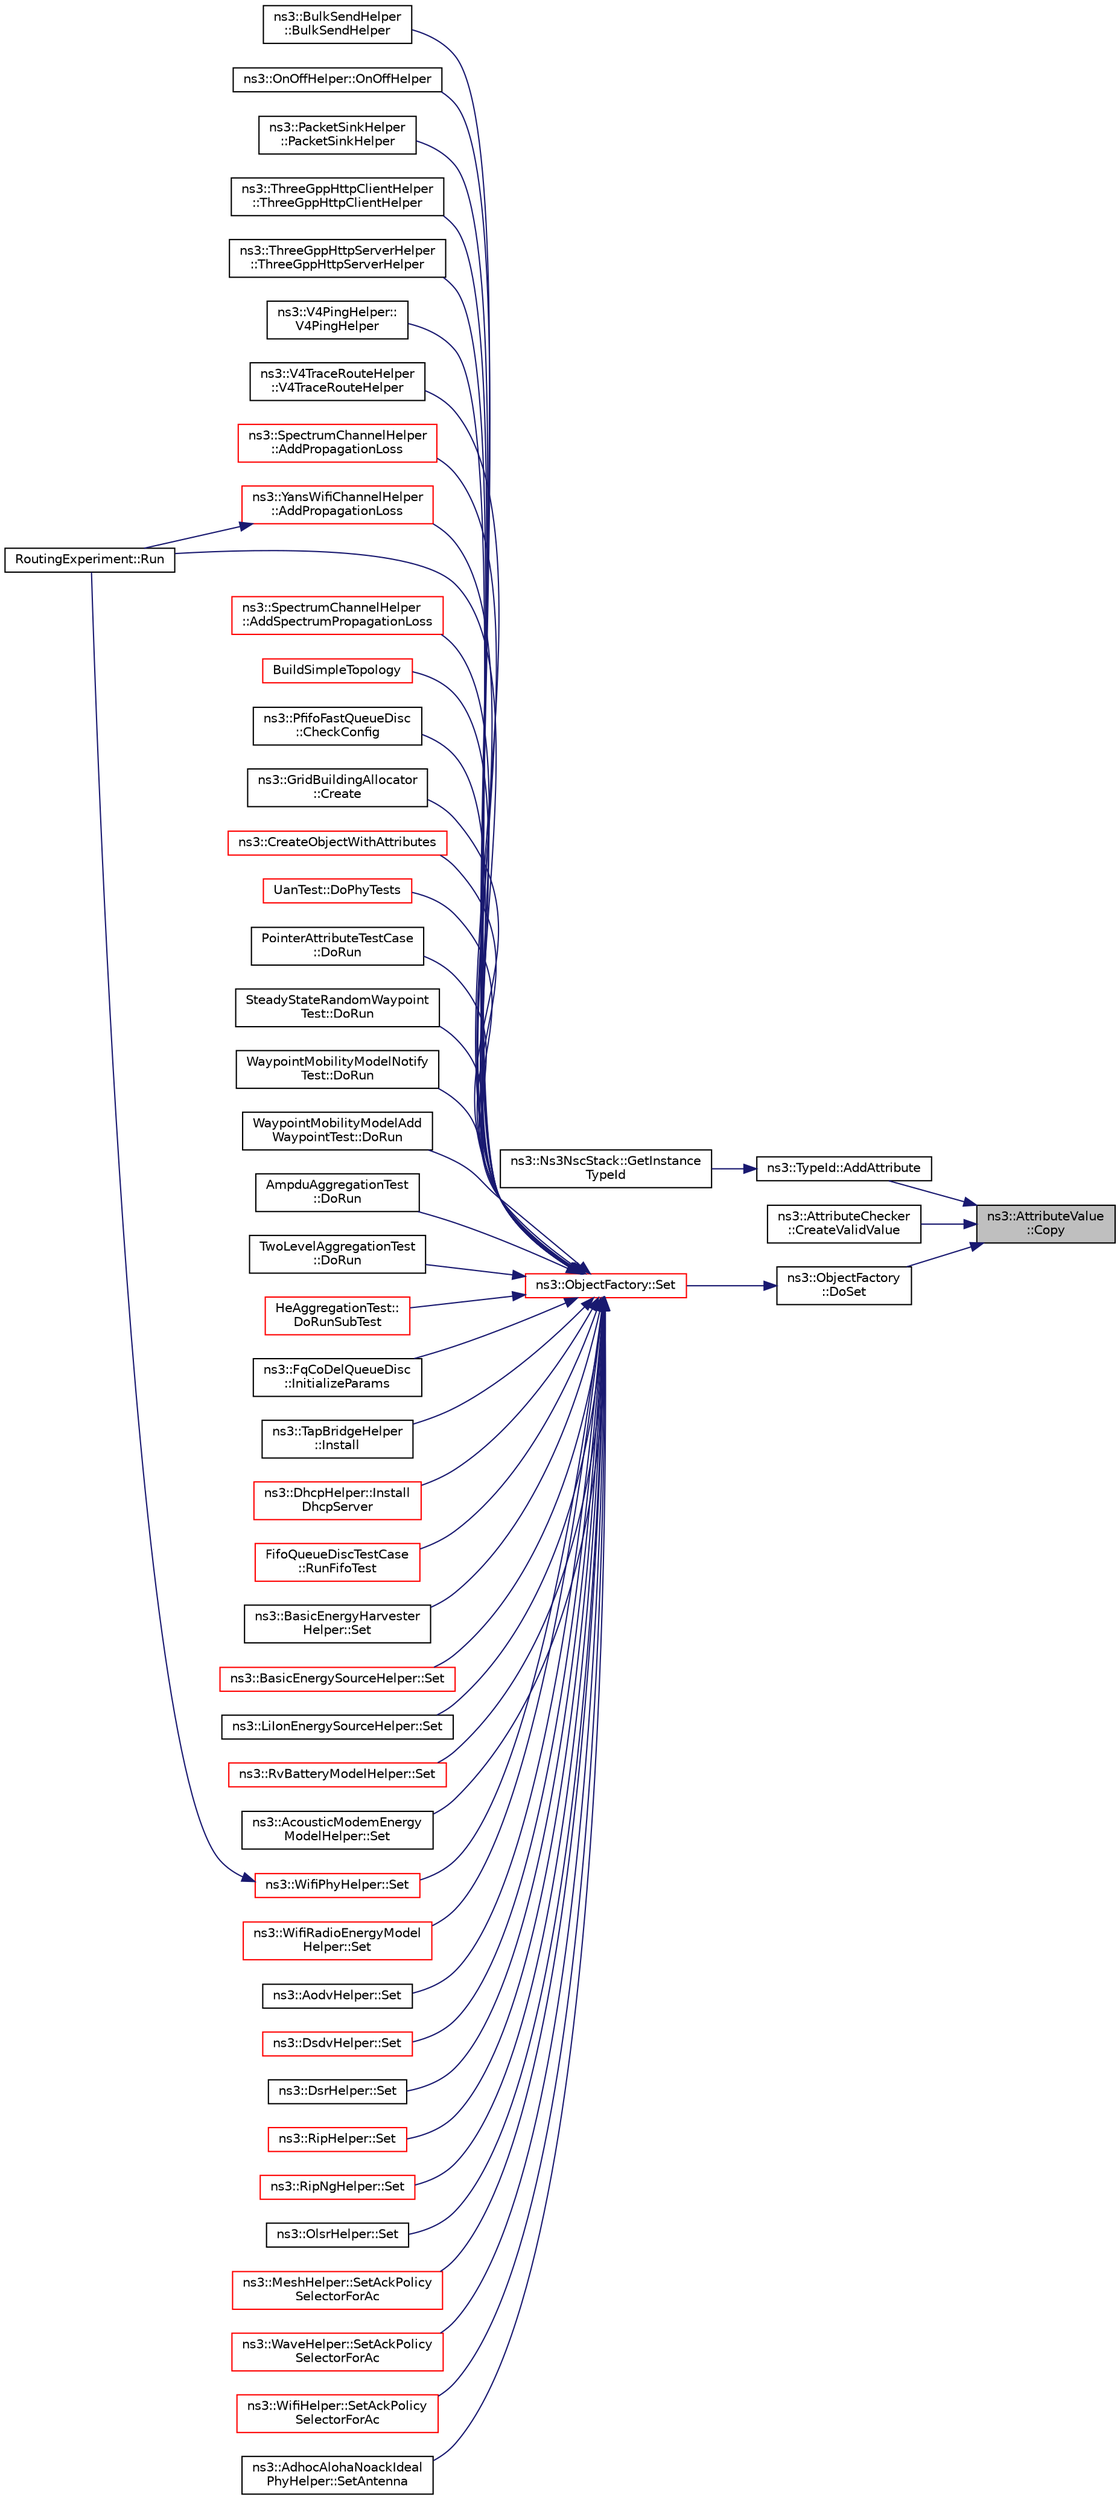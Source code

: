 digraph "ns3::AttributeValue::Copy"
{
 // LATEX_PDF_SIZE
  edge [fontname="Helvetica",fontsize="10",labelfontname="Helvetica",labelfontsize="10"];
  node [fontname="Helvetica",fontsize="10",shape=record];
  rankdir="RL";
  Node1 [label="ns3::AttributeValue\l::Copy",height=0.2,width=0.4,color="black", fillcolor="grey75", style="filled", fontcolor="black",tooltip=" "];
  Node1 -> Node2 [dir="back",color="midnightblue",fontsize="10",style="solid",fontname="Helvetica"];
  Node2 [label="ns3::TypeId::AddAttribute",height=0.2,width=0.4,color="black", fillcolor="white", style="filled",URL="$classns3_1_1_type_id.html#ad991df734fa67dacec701fe35b58c83b",tooltip="Record in this TypeId the fact that a new attribute exists."];
  Node2 -> Node3 [dir="back",color="midnightblue",fontsize="10",style="solid",fontname="Helvetica"];
  Node3 [label="ns3::Ns3NscStack::GetInstance\lTypeId",height=0.2,width=0.4,color="black", fillcolor="white", style="filled",URL="$classns3_1_1_ns3_nsc_stack.html#a30539dfb514195745465a3db164caf81",tooltip="Get the most derived TypeId for this Object."];
  Node1 -> Node4 [dir="back",color="midnightblue",fontsize="10",style="solid",fontname="Helvetica"];
  Node4 [label="ns3::AttributeChecker\l::CreateValidValue",height=0.2,width=0.4,color="black", fillcolor="white", style="filled",URL="$classns3_1_1_attribute_checker.html#a82d5138fe7dbaf3fc47d84c8032e9147",tooltip="Create a valid value from the argument value, or reinterpret the argument as a string."];
  Node1 -> Node5 [dir="back",color="midnightblue",fontsize="10",style="solid",fontname="Helvetica"];
  Node5 [label="ns3::ObjectFactory\l::DoSet",height=0.2,width=0.4,color="black", fillcolor="white", style="filled",URL="$classns3_1_1_object_factory.html#aadb67a8cecc138001fd042e4960123f3",tooltip="Set an attribute to be set during construction."];
  Node5 -> Node6 [dir="back",color="midnightblue",fontsize="10",style="solid",fontname="Helvetica"];
  Node6 [label="ns3::ObjectFactory::Set",height=0.2,width=0.4,color="red", fillcolor="white", style="filled",URL="$classns3_1_1_object_factory.html#a3c9d5ed564f08ab4427e113bcc48e1d4",tooltip="Set an attribute to be set during construction."];
  Node6 -> Node7 [dir="back",color="midnightblue",fontsize="10",style="solid",fontname="Helvetica"];
  Node7 [label="ns3::BulkSendHelper\l::BulkSendHelper",height=0.2,width=0.4,color="black", fillcolor="white", style="filled",URL="$classns3_1_1_bulk_send_helper.html#ad2ce134f59fa593314538b8731ae6977",tooltip="Create an BulkSendHelper to make it easier to work with BulkSendApplications."];
  Node6 -> Node8 [dir="back",color="midnightblue",fontsize="10",style="solid",fontname="Helvetica"];
  Node8 [label="ns3::OnOffHelper::OnOffHelper",height=0.2,width=0.4,color="black", fillcolor="white", style="filled",URL="$classns3_1_1_on_off_helper.html#a4288a3cf8b5e4b41eb513a226b948fc6",tooltip="Create an OnOffHelper to make it easier to work with OnOffApplications."];
  Node6 -> Node9 [dir="back",color="midnightblue",fontsize="10",style="solid",fontname="Helvetica"];
  Node9 [label="ns3::PacketSinkHelper\l::PacketSinkHelper",height=0.2,width=0.4,color="black", fillcolor="white", style="filled",URL="$classns3_1_1_packet_sink_helper.html#ab5bb6dd697dd00333357314302969935",tooltip="Create a PacketSinkHelper to make it easier to work with PacketSinkApplications."];
  Node6 -> Node10 [dir="back",color="midnightblue",fontsize="10",style="solid",fontname="Helvetica"];
  Node10 [label="ns3::ThreeGppHttpClientHelper\l::ThreeGppHttpClientHelper",height=0.2,width=0.4,color="black", fillcolor="white", style="filled",URL="$classns3_1_1_three_gpp_http_client_helper.html#a3456be23f2745cef8ab35688b6a04b24",tooltip="Create a ThreeGppHttpClientHelper to make it easier to work with ThreeGppHttpClient applications."];
  Node6 -> Node11 [dir="back",color="midnightblue",fontsize="10",style="solid",fontname="Helvetica"];
  Node11 [label="ns3::ThreeGppHttpServerHelper\l::ThreeGppHttpServerHelper",height=0.2,width=0.4,color="black", fillcolor="white", style="filled",URL="$classns3_1_1_three_gpp_http_server_helper.html#a1c3b916c39a3bd8cf36757ee9cfcd1c1",tooltip="Create a ThreeGppHttpServerHelper to make it easier to work with ThreeGppHttpServer applications."];
  Node6 -> Node12 [dir="back",color="midnightblue",fontsize="10",style="solid",fontname="Helvetica"];
  Node12 [label="ns3::V4PingHelper::\lV4PingHelper",height=0.2,width=0.4,color="black", fillcolor="white", style="filled",URL="$classns3_1_1_v4_ping_helper.html#ad0e02b0088effb423d2c7fc6cd637529",tooltip="Create a V4PingHelper which is used to make life easier for people wanting to use ping Applications."];
  Node6 -> Node13 [dir="back",color="midnightblue",fontsize="10",style="solid",fontname="Helvetica"];
  Node13 [label="ns3::V4TraceRouteHelper\l::V4TraceRouteHelper",height=0.2,width=0.4,color="black", fillcolor="white", style="filled",URL="$classns3_1_1_v4_trace_route_helper.html#aaa8742d66bd2667814f4336c85454f95",tooltip="Create a V4TraceRouteHelper which is used to make life easier for people wanting to use TraceRoute."];
  Node6 -> Node14 [dir="back",color="midnightblue",fontsize="10",style="solid",fontname="Helvetica"];
  Node14 [label="ns3::SpectrumChannelHelper\l::AddPropagationLoss",height=0.2,width=0.4,color="red", fillcolor="white", style="filled",URL="$classns3_1_1_spectrum_channel_helper.html#ab23845170770bda5be7ee8a2b42c452b",tooltip=" "];
  Node6 -> Node16 [dir="back",color="midnightblue",fontsize="10",style="solid",fontname="Helvetica"];
  Node16 [label="ns3::YansWifiChannelHelper\l::AddPropagationLoss",height=0.2,width=0.4,color="red", fillcolor="white", style="filled",URL="$classns3_1_1_yans_wifi_channel_helper.html#a71c64d54e148b43698c65736e1c77156",tooltip=" "];
  Node16 -> Node23 [dir="back",color="midnightblue",fontsize="10",style="solid",fontname="Helvetica"];
  Node23 [label="RoutingExperiment::Run",height=0.2,width=0.4,color="black", fillcolor="white", style="filled",URL="$class_routing_experiment.html#a622c04e410004c2b738f0320ae1d16c2",tooltip=" "];
  Node6 -> Node26 [dir="back",color="midnightblue",fontsize="10",style="solid",fontname="Helvetica"];
  Node26 [label="ns3::SpectrumChannelHelper\l::AddSpectrumPropagationLoss",height=0.2,width=0.4,color="red", fillcolor="white", style="filled",URL="$classns3_1_1_spectrum_channel_helper.html#a135e8ad3b8399671db56d112929f9611",tooltip=" "];
  Node6 -> Node28 [dir="back",color="midnightblue",fontsize="10",style="solid",fontname="Helvetica"];
  Node28 [label="BuildSimpleTopology",height=0.2,width=0.4,color="red", fillcolor="white", style="filled",URL="$error-model-test-suite_8cc.html#af6fe24088bb4cfa248fc1b0bad6e1dfc",tooltip=" "];
  Node6 -> Node31 [dir="back",color="midnightblue",fontsize="10",style="solid",fontname="Helvetica"];
  Node31 [label="ns3::PfifoFastQueueDisc\l::CheckConfig",height=0.2,width=0.4,color="black", fillcolor="white", style="filled",URL="$classns3_1_1_pfifo_fast_queue_disc.html#a9fa5e68b79b7431cd734f4e8845bdced",tooltip="Check whether the current configuration is correct."];
  Node6 -> Node32 [dir="back",color="midnightblue",fontsize="10",style="solid",fontname="Helvetica"];
  Node32 [label="ns3::GridBuildingAllocator\l::Create",height=0.2,width=0.4,color="black", fillcolor="white", style="filled",URL="$classns3_1_1_grid_building_allocator.html#a96c6e3b69f0cfea04fe1f40b5f160f3e",tooltip="Create a set of buildings allocated on a grid."];
  Node6 -> Node33 [dir="back",color="midnightblue",fontsize="10",style="solid",fontname="Helvetica"];
  Node33 [label="ns3::CreateObjectWithAttributes",height=0.2,width=0.4,color="red", fillcolor="white", style="filled",URL="$group__object.html#ga5e123a3b16375808a629dc9834dee63e",tooltip="Allocate an Object on the heap and initialize with a set of attributes."];
  Node6 -> Node39 [dir="back",color="midnightblue",fontsize="10",style="solid",fontname="Helvetica"];
  Node39 [label="UanTest::DoPhyTests",height=0.2,width=0.4,color="red", fillcolor="white", style="filled",URL="$class_uan_test.html#af3bcfdc5efa92b7be46d78edf9f05931",tooltip="Phy test function."];
  Node6 -> Node41 [dir="back",color="midnightblue",fontsize="10",style="solid",fontname="Helvetica"];
  Node41 [label="PointerAttributeTestCase\l::DoRun",height=0.2,width=0.4,color="black", fillcolor="white", style="filled",URL="$class_pointer_attribute_test_case.html#a4dd7258b7c7146be0a0ba69b9b5633d9",tooltip="Implementation to actually run this TestCase."];
  Node6 -> Node42 [dir="back",color="midnightblue",fontsize="10",style="solid",fontname="Helvetica"];
  Node42 [label="SteadyStateRandomWaypoint\lTest::DoRun",height=0.2,width=0.4,color="black", fillcolor="white", style="filled",URL="$class_steady_state_random_waypoint_test.html#a06b559358eab241daa3a937a038729df",tooltip="Implementation to actually run this TestCase."];
  Node6 -> Node43 [dir="back",color="midnightblue",fontsize="10",style="solid",fontname="Helvetica"];
  Node43 [label="WaypointMobilityModelNotify\lTest::DoRun",height=0.2,width=0.4,color="black", fillcolor="white", style="filled",URL="$class_waypoint_mobility_model_notify_test.html#a3806dd9c9361141fade8ce51021e33ff",tooltip="Implementation to actually run this TestCase."];
  Node6 -> Node44 [dir="back",color="midnightblue",fontsize="10",style="solid",fontname="Helvetica"];
  Node44 [label="WaypointMobilityModelAdd\lWaypointTest::DoRun",height=0.2,width=0.4,color="black", fillcolor="white", style="filled",URL="$class_waypoint_mobility_model_add_waypoint_test.html#afab2502065d56508a1c71a8c78115c25",tooltip="Implementation to actually run this TestCase."];
  Node6 -> Node45 [dir="back",color="midnightblue",fontsize="10",style="solid",fontname="Helvetica"];
  Node45 [label="AmpduAggregationTest\l::DoRun",height=0.2,width=0.4,color="black", fillcolor="white", style="filled",URL="$class_ampdu_aggregation_test.html#a7414dc8d4dd982ab4c1eaadb5b2c693d",tooltip="Implementation to actually run this TestCase."];
  Node6 -> Node46 [dir="back",color="midnightblue",fontsize="10",style="solid",fontname="Helvetica"];
  Node46 [label="TwoLevelAggregationTest\l::DoRun",height=0.2,width=0.4,color="black", fillcolor="white", style="filled",URL="$class_two_level_aggregation_test.html#a40c6f5f8be6c48673d0bfd218d95afe0",tooltip="Implementation to actually run this TestCase."];
  Node6 -> Node47 [dir="back",color="midnightblue",fontsize="10",style="solid",fontname="Helvetica"];
  Node47 [label="HeAggregationTest::\lDoRunSubTest",height=0.2,width=0.4,color="red", fillcolor="white", style="filled",URL="$class_he_aggregation_test.html#a2a6873db3bb78489db82a54591b429f3",tooltip="Run test for a given buffer size."];
  Node6 -> Node49 [dir="back",color="midnightblue",fontsize="10",style="solid",fontname="Helvetica"];
  Node49 [label="ns3::FqCoDelQueueDisc\l::InitializeParams",height=0.2,width=0.4,color="black", fillcolor="white", style="filled",URL="$classns3_1_1_fq_co_del_queue_disc.html#ae4463340ee6d6a4c6d9a267ea9e3aa35",tooltip="Initialize parameters (if any) before the first packet is enqueued."];
  Node6 -> Node50 [dir="back",color="midnightblue",fontsize="10",style="solid",fontname="Helvetica"];
  Node50 [label="ns3::TapBridgeHelper\l::Install",height=0.2,width=0.4,color="black", fillcolor="white", style="filled",URL="$classns3_1_1_tap_bridge_helper.html#a9a9ad0612d3dbee6f7b9bd4c409daab2",tooltip="This method installs a TapBridge on the specified Node and forms the bridge with the NetDevice specif..."];
  Node6 -> Node51 [dir="back",color="midnightblue",fontsize="10",style="solid",fontname="Helvetica"];
  Node51 [label="ns3::DhcpHelper::Install\lDhcpServer",height=0.2,width=0.4,color="red", fillcolor="white", style="filled",URL="$classns3_1_1_dhcp_helper.html#a66f1b2a4405b7dc4af0cff05af14edea",tooltip="Install DHCP server of a node / NetDevice."];
  Node6 -> Node23 [dir="back",color="midnightblue",fontsize="10",style="solid",fontname="Helvetica"];
  Node6 -> Node53 [dir="back",color="midnightblue",fontsize="10",style="solid",fontname="Helvetica"];
  Node53 [label="FifoQueueDiscTestCase\l::RunFifoTest",height=0.2,width=0.4,color="red", fillcolor="white", style="filled",URL="$class_fifo_queue_disc_test_case.html#a086e32c51488a550051c4a3026e6baee",tooltip="Run test function."];
  Node6 -> Node55 [dir="back",color="midnightblue",fontsize="10",style="solid",fontname="Helvetica"];
  Node55 [label="ns3::BasicEnergyHarvester\lHelper::Set",height=0.2,width=0.4,color="black", fillcolor="white", style="filled",URL="$classns3_1_1_basic_energy_harvester_helper.html#a7af58efc3f174e0bc3f0be7618da42cb",tooltip=" "];
  Node6 -> Node56 [dir="back",color="midnightblue",fontsize="10",style="solid",fontname="Helvetica"];
  Node56 [label="ns3::BasicEnergySourceHelper::Set",height=0.2,width=0.4,color="red", fillcolor="white", style="filled",URL="$classns3_1_1_basic_energy_source_helper.html#aa07c8c1c4a4ced92b8fc51bf4be4de3f",tooltip=" "];
  Node6 -> Node61 [dir="back",color="midnightblue",fontsize="10",style="solid",fontname="Helvetica"];
  Node61 [label="ns3::LiIonEnergySourceHelper::Set",height=0.2,width=0.4,color="black", fillcolor="white", style="filled",URL="$classns3_1_1_li_ion_energy_source_helper.html#aa77159f3a1d5e4595dac6047d0b64502",tooltip=" "];
  Node6 -> Node62 [dir="back",color="midnightblue",fontsize="10",style="solid",fontname="Helvetica"];
  Node62 [label="ns3::RvBatteryModelHelper::Set",height=0.2,width=0.4,color="red", fillcolor="white", style="filled",URL="$classns3_1_1_rv_battery_model_helper.html#a28f5eedc180d45310324ca3bd1868af1",tooltip=" "];
  Node6 -> Node65 [dir="back",color="midnightblue",fontsize="10",style="solid",fontname="Helvetica"];
  Node65 [label="ns3::AcousticModemEnergy\lModelHelper::Set",height=0.2,width=0.4,color="black", fillcolor="white", style="filled",URL="$classns3_1_1_acoustic_modem_energy_model_helper.html#abc6557b5e7806af2a63c88c2c4dfb95e",tooltip="Sets an attribute of the underlying energy model object."];
  Node6 -> Node66 [dir="back",color="midnightblue",fontsize="10",style="solid",fontname="Helvetica"];
  Node66 [label="ns3::WifiPhyHelper::Set",height=0.2,width=0.4,color="red", fillcolor="white", style="filled",URL="$classns3_1_1_wifi_phy_helper.html#a2527d6d7b29f717fd7436166c5f05f1a",tooltip=" "];
  Node66 -> Node23 [dir="back",color="midnightblue",fontsize="10",style="solid",fontname="Helvetica"];
  Node6 -> Node70 [dir="back",color="midnightblue",fontsize="10",style="solid",fontname="Helvetica"];
  Node70 [label="ns3::WifiRadioEnergyModel\lHelper::Set",height=0.2,width=0.4,color="red", fillcolor="white", style="filled",URL="$classns3_1_1_wifi_radio_energy_model_helper.html#a8fb76b591e426c6a8fcdc7fc411e3295",tooltip=" "];
  Node6 -> Node71 [dir="back",color="midnightblue",fontsize="10",style="solid",fontname="Helvetica"];
  Node71 [label="ns3::AodvHelper::Set",height=0.2,width=0.4,color="black", fillcolor="white", style="filled",URL="$classns3_1_1_aodv_helper.html#abf26fb7f08adbf3e3d829b1c9b1c86d9",tooltip=" "];
  Node6 -> Node72 [dir="back",color="midnightblue",fontsize="10",style="solid",fontname="Helvetica"];
  Node72 [label="ns3::DsdvHelper::Set",height=0.2,width=0.4,color="red", fillcolor="white", style="filled",URL="$classns3_1_1_dsdv_helper.html#a782571eeded1e3e5978f4b430cd2bc2f",tooltip=" "];
  Node6 -> Node74 [dir="back",color="midnightblue",fontsize="10",style="solid",fontname="Helvetica"];
  Node74 [label="ns3::DsrHelper::Set",height=0.2,width=0.4,color="black", fillcolor="white", style="filled",URL="$classns3_1_1_dsr_helper.html#afa9d0f2674a1a8b88d0c83225a87d11a",tooltip="Set attribute values for future instances of DSR that this helper creates."];
  Node6 -> Node75 [dir="back",color="midnightblue",fontsize="10",style="solid",fontname="Helvetica"];
  Node75 [label="ns3::RipHelper::Set",height=0.2,width=0.4,color="red", fillcolor="white", style="filled",URL="$classns3_1_1_rip_helper.html#a327e3274275469efd9104fcd625efa4d",tooltip=" "];
  Node6 -> Node77 [dir="back",color="midnightblue",fontsize="10",style="solid",fontname="Helvetica"];
  Node77 [label="ns3::RipNgHelper::Set",height=0.2,width=0.4,color="red", fillcolor="white", style="filled",URL="$classns3_1_1_rip_ng_helper.html#a878cd9a4171c1e53a9895cff51e0efd9",tooltip=" "];
  Node6 -> Node79 [dir="back",color="midnightblue",fontsize="10",style="solid",fontname="Helvetica"];
  Node79 [label="ns3::OlsrHelper::Set",height=0.2,width=0.4,color="black", fillcolor="white", style="filled",URL="$classns3_1_1_olsr_helper.html#a1b7fe6e589f5577f5ada88d36cba613f",tooltip=" "];
  Node6 -> Node80 [dir="back",color="midnightblue",fontsize="10",style="solid",fontname="Helvetica"];
  Node80 [label="ns3::MeshHelper::SetAckPolicy\lSelectorForAc",height=0.2,width=0.4,color="red", fillcolor="white", style="filled",URL="$classns3_1_1_mesh_helper.html#ae97e7f3c99df55170ebd0e47dd88b0e1",tooltip=" "];
  Node6 -> Node82 [dir="back",color="midnightblue",fontsize="10",style="solid",fontname="Helvetica"];
  Node82 [label="ns3::WaveHelper::SetAckPolicy\lSelectorForAc",height=0.2,width=0.4,color="red", fillcolor="white", style="filled",URL="$classns3_1_1_wave_helper.html#aac4c70b4cf9640a005f0cb92807c5600",tooltip=" "];
  Node6 -> Node84 [dir="back",color="midnightblue",fontsize="10",style="solid",fontname="Helvetica"];
  Node84 [label="ns3::WifiHelper::SetAckPolicy\lSelectorForAc",height=0.2,width=0.4,color="red", fillcolor="white", style="filled",URL="$classns3_1_1_wifi_helper.html#af8f24b1fba82251a6c0274e429babc0c",tooltip=" "];
  Node6 -> Node86 [dir="back",color="midnightblue",fontsize="10",style="solid",fontname="Helvetica"];
  Node86 [label="ns3::AdhocAlohaNoackIdeal\lPhyHelper::SetAntenna",height=0.2,width=0.4,color="black", fillcolor="white", style="filled",URL="$classns3_1_1_adhoc_aloha_noack_ideal_phy_helper.html#aad947eabe238922f31376b7811b2a481",tooltip=" "];
}
